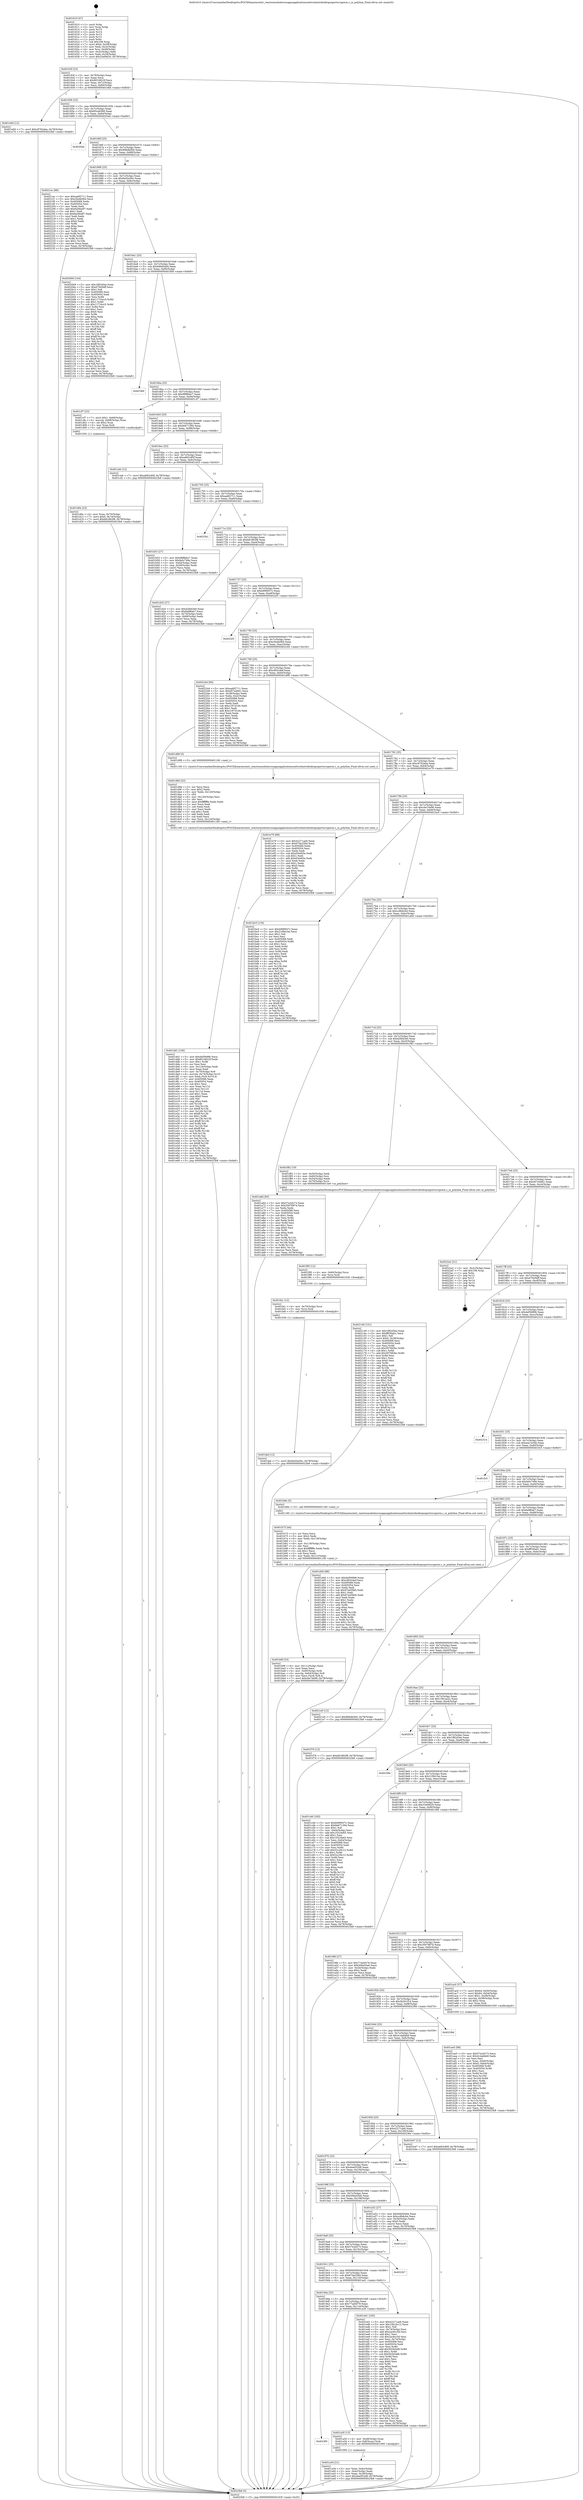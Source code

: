 digraph "0x401610" {
  label = "0x401610 (/mnt/c/Users/mathe/Desktop/tcc/POCII/binaries/extr_reactosmodulesrosappsapplicationsnettsclientrdesktopuiportssvgawin.c_ui_polyline_Final-ollvm.out::main(0))"
  labelloc = "t"
  node[shape=record]

  Entry [label="",width=0.3,height=0.3,shape=circle,fillcolor=black,style=filled]
  "0x40163f" [label="{
     0x40163f [23]\l
     | [instrs]\l
     &nbsp;&nbsp;0x40163f \<+3\>: mov -0x78(%rbp),%eax\l
     &nbsp;&nbsp;0x401642 \<+2\>: mov %eax,%ecx\l
     &nbsp;&nbsp;0x401644 \<+6\>: sub $0x8016622f,%ecx\l
     &nbsp;&nbsp;0x40164a \<+3\>: mov %eax,-0x7c(%rbp)\l
     &nbsp;&nbsp;0x40164d \<+3\>: mov %ecx,-0x80(%rbp)\l
     &nbsp;&nbsp;0x401650 \<+6\>: je 0000000000401e6d \<main+0x85d\>\l
  }"]
  "0x401e6d" [label="{
     0x401e6d [12]\l
     | [instrs]\l
     &nbsp;&nbsp;0x401e6d \<+7\>: movl $0xc8762aba,-0x78(%rbp)\l
     &nbsp;&nbsp;0x401e74 \<+5\>: jmp 00000000004023b8 \<main+0xda8\>\l
  }"]
  "0x401656" [label="{
     0x401656 [25]\l
     | [instrs]\l
     &nbsp;&nbsp;0x401656 \<+5\>: jmp 000000000040165b \<main+0x4b\>\l
     &nbsp;&nbsp;0x40165b \<+3\>: mov -0x7c(%rbp),%eax\l
     &nbsp;&nbsp;0x40165e \<+5\>: sub $0x85ceb568,%eax\l
     &nbsp;&nbsp;0x401663 \<+6\>: mov %eax,-0x84(%rbp)\l
     &nbsp;&nbsp;0x401669 \<+6\>: je 00000000004020ad \<main+0xa9d\>\l
  }"]
  Exit [label="",width=0.3,height=0.3,shape=circle,fillcolor=black,style=filled,peripheries=2]
  "0x4020ad" [label="{
     0x4020ad\l
  }", style=dashed]
  "0x40166f" [label="{
     0x40166f [25]\l
     | [instrs]\l
     &nbsp;&nbsp;0x40166f \<+5\>: jmp 0000000000401674 \<main+0x64\>\l
     &nbsp;&nbsp;0x401674 \<+3\>: mov -0x7c(%rbp),%eax\l
     &nbsp;&nbsp;0x401677 \<+5\>: sub $0x896db5b0,%eax\l
     &nbsp;&nbsp;0x40167c \<+6\>: mov %eax,-0x88(%rbp)\l
     &nbsp;&nbsp;0x401682 \<+6\>: je 00000000004021ec \<main+0xbdc\>\l
  }"]
  "0x401fad" [label="{
     0x401fad [12]\l
     | [instrs]\l
     &nbsp;&nbsp;0x401fad \<+7\>: movl $0x8a50a56c,-0x78(%rbp)\l
     &nbsp;&nbsp;0x401fb4 \<+5\>: jmp 00000000004023b8 \<main+0xda8\>\l
  }"]
  "0x4021ec" [label="{
     0x4021ec [88]\l
     | [instrs]\l
     &nbsp;&nbsp;0x4021ec \<+5\>: mov $0xaa6f2711,%eax\l
     &nbsp;&nbsp;0x4021f1 \<+5\>: mov $0xc0e4b064,%ecx\l
     &nbsp;&nbsp;0x4021f6 \<+7\>: mov 0x405068,%edx\l
     &nbsp;&nbsp;0x4021fd \<+7\>: mov 0x405054,%esi\l
     &nbsp;&nbsp;0x402204 \<+2\>: mov %edx,%edi\l
     &nbsp;&nbsp;0x402206 \<+6\>: add $0x6a58a4f7,%edi\l
     &nbsp;&nbsp;0x40220c \<+3\>: sub $0x1,%edi\l
     &nbsp;&nbsp;0x40220f \<+6\>: sub $0x6a58a4f7,%edi\l
     &nbsp;&nbsp;0x402215 \<+3\>: imul %edi,%edx\l
     &nbsp;&nbsp;0x402218 \<+3\>: and $0x1,%edx\l
     &nbsp;&nbsp;0x40221b \<+3\>: cmp $0x0,%edx\l
     &nbsp;&nbsp;0x40221e \<+4\>: sete %r8b\l
     &nbsp;&nbsp;0x402222 \<+3\>: cmp $0xa,%esi\l
     &nbsp;&nbsp;0x402225 \<+4\>: setl %r9b\l
     &nbsp;&nbsp;0x402229 \<+3\>: mov %r8b,%r10b\l
     &nbsp;&nbsp;0x40222c \<+3\>: and %r9b,%r10b\l
     &nbsp;&nbsp;0x40222f \<+3\>: xor %r9b,%r8b\l
     &nbsp;&nbsp;0x402232 \<+3\>: or %r8b,%r10b\l
     &nbsp;&nbsp;0x402235 \<+4\>: test $0x1,%r10b\l
     &nbsp;&nbsp;0x402239 \<+3\>: cmovne %ecx,%eax\l
     &nbsp;&nbsp;0x40223c \<+3\>: mov %eax,-0x78(%rbp)\l
     &nbsp;&nbsp;0x40223f \<+5\>: jmp 00000000004023b8 \<main+0xda8\>\l
  }"]
  "0x401688" [label="{
     0x401688 [25]\l
     | [instrs]\l
     &nbsp;&nbsp;0x401688 \<+5\>: jmp 000000000040168d \<main+0x7d\>\l
     &nbsp;&nbsp;0x40168d \<+3\>: mov -0x7c(%rbp),%eax\l
     &nbsp;&nbsp;0x401690 \<+5\>: sub $0x8a50a56c,%eax\l
     &nbsp;&nbsp;0x401695 \<+6\>: mov %eax,-0x8c(%rbp)\l
     &nbsp;&nbsp;0x40169b \<+6\>: je 00000000004020b9 \<main+0xaa9\>\l
  }"]
  "0x401fa1" [label="{
     0x401fa1 [12]\l
     | [instrs]\l
     &nbsp;&nbsp;0x401fa1 \<+4\>: mov -0x70(%rbp),%rcx\l
     &nbsp;&nbsp;0x401fa5 \<+3\>: mov %rcx,%rdi\l
     &nbsp;&nbsp;0x401fa8 \<+5\>: call 0000000000401030 \<free@plt\>\l
     | [calls]\l
     &nbsp;&nbsp;0x401030 \{1\} (unknown)\l
  }"]
  "0x4020b9" [label="{
     0x4020b9 [144]\l
     | [instrs]\l
     &nbsp;&nbsp;0x4020b9 \<+5\>: mov $0x1f82d3ee,%eax\l
     &nbsp;&nbsp;0x4020be \<+5\>: mov $0xd70e5bff,%ecx\l
     &nbsp;&nbsp;0x4020c3 \<+2\>: mov $0x1,%dl\l
     &nbsp;&nbsp;0x4020c5 \<+7\>: mov 0x405068,%esi\l
     &nbsp;&nbsp;0x4020cc \<+7\>: mov 0x405054,%edi\l
     &nbsp;&nbsp;0x4020d3 \<+3\>: mov %esi,%r8d\l
     &nbsp;&nbsp;0x4020d6 \<+7\>: add $0x11724cc5,%r8d\l
     &nbsp;&nbsp;0x4020dd \<+4\>: sub $0x1,%r8d\l
     &nbsp;&nbsp;0x4020e1 \<+7\>: sub $0x11724cc5,%r8d\l
     &nbsp;&nbsp;0x4020e8 \<+4\>: imul %r8d,%esi\l
     &nbsp;&nbsp;0x4020ec \<+3\>: and $0x1,%esi\l
     &nbsp;&nbsp;0x4020ef \<+3\>: cmp $0x0,%esi\l
     &nbsp;&nbsp;0x4020f2 \<+4\>: sete %r9b\l
     &nbsp;&nbsp;0x4020f6 \<+3\>: cmp $0xa,%edi\l
     &nbsp;&nbsp;0x4020f9 \<+4\>: setl %r10b\l
     &nbsp;&nbsp;0x4020fd \<+3\>: mov %r9b,%r11b\l
     &nbsp;&nbsp;0x402100 \<+4\>: xor $0xff,%r11b\l
     &nbsp;&nbsp;0x402104 \<+3\>: mov %r10b,%bl\l
     &nbsp;&nbsp;0x402107 \<+3\>: xor $0xff,%bl\l
     &nbsp;&nbsp;0x40210a \<+3\>: xor $0x1,%dl\l
     &nbsp;&nbsp;0x40210d \<+3\>: mov %r11b,%r14b\l
     &nbsp;&nbsp;0x402110 \<+4\>: and $0xff,%r14b\l
     &nbsp;&nbsp;0x402114 \<+3\>: and %dl,%r9b\l
     &nbsp;&nbsp;0x402117 \<+3\>: mov %bl,%r15b\l
     &nbsp;&nbsp;0x40211a \<+4\>: and $0xff,%r15b\l
     &nbsp;&nbsp;0x40211e \<+3\>: and %dl,%r10b\l
     &nbsp;&nbsp;0x402121 \<+3\>: or %r9b,%r14b\l
     &nbsp;&nbsp;0x402124 \<+3\>: or %r10b,%r15b\l
     &nbsp;&nbsp;0x402127 \<+3\>: xor %r15b,%r14b\l
     &nbsp;&nbsp;0x40212a \<+3\>: or %bl,%r11b\l
     &nbsp;&nbsp;0x40212d \<+4\>: xor $0xff,%r11b\l
     &nbsp;&nbsp;0x402131 \<+3\>: or $0x1,%dl\l
     &nbsp;&nbsp;0x402134 \<+3\>: and %dl,%r11b\l
     &nbsp;&nbsp;0x402137 \<+3\>: or %r11b,%r14b\l
     &nbsp;&nbsp;0x40213a \<+4\>: test $0x1,%r14b\l
     &nbsp;&nbsp;0x40213e \<+3\>: cmovne %ecx,%eax\l
     &nbsp;&nbsp;0x402141 \<+3\>: mov %eax,-0x78(%rbp)\l
     &nbsp;&nbsp;0x402144 \<+5\>: jmp 00000000004023b8 \<main+0xda8\>\l
  }"]
  "0x4016a1" [label="{
     0x4016a1 [25]\l
     | [instrs]\l
     &nbsp;&nbsp;0x4016a1 \<+5\>: jmp 00000000004016a6 \<main+0x96\>\l
     &nbsp;&nbsp;0x4016a6 \<+3\>: mov -0x7c(%rbp),%eax\l
     &nbsp;&nbsp;0x4016a9 \<+5\>: sub $0x946d5a94,%eax\l
     &nbsp;&nbsp;0x4016ae \<+6\>: mov %eax,-0x90(%rbp)\l
     &nbsp;&nbsp;0x4016b4 \<+6\>: je 0000000000401fb9 \<main+0x9a9\>\l
  }"]
  "0x401f95" [label="{
     0x401f95 [12]\l
     | [instrs]\l
     &nbsp;&nbsp;0x401f95 \<+4\>: mov -0x60(%rbp),%rcx\l
     &nbsp;&nbsp;0x401f99 \<+3\>: mov %rcx,%rdi\l
     &nbsp;&nbsp;0x401f9c \<+5\>: call 0000000000401030 \<free@plt\>\l
     | [calls]\l
     &nbsp;&nbsp;0x401030 \{1\} (unknown)\l
  }"]
  "0x401fb9" [label="{
     0x401fb9\l
  }", style=dashed]
  "0x4016ba" [label="{
     0x4016ba [25]\l
     | [instrs]\l
     &nbsp;&nbsp;0x4016ba \<+5\>: jmp 00000000004016bf \<main+0xaf\>\l
     &nbsp;&nbsp;0x4016bf \<+3\>: mov -0x7c(%rbp),%eax\l
     &nbsp;&nbsp;0x4016c2 \<+5\>: sub $0x98f8bbc7,%eax\l
     &nbsp;&nbsp;0x4016c7 \<+6\>: mov %eax,-0x94(%rbp)\l
     &nbsp;&nbsp;0x4016cd \<+6\>: je 0000000000401cf7 \<main+0x6e7\>\l
  }"]
  "0x401dd1" [label="{
     0x401dd1 [156]\l
     | [instrs]\l
     &nbsp;&nbsp;0x401dd1 \<+5\>: mov $0xdef56896,%ecx\l
     &nbsp;&nbsp;0x401dd6 \<+5\>: mov $0x8016622f,%edx\l
     &nbsp;&nbsp;0x401ddb \<+3\>: mov $0x1,%r8b\l
     &nbsp;&nbsp;0x401dde \<+2\>: xor %esi,%esi\l
     &nbsp;&nbsp;0x401de0 \<+6\>: mov -0x124(%rbp),%edi\l
     &nbsp;&nbsp;0x401de6 \<+3\>: imul %eax,%edi\l
     &nbsp;&nbsp;0x401de9 \<+4\>: mov -0x70(%rbp),%r9\l
     &nbsp;&nbsp;0x401ded \<+4\>: movslq -0x74(%rbp),%r10\l
     &nbsp;&nbsp;0x401df1 \<+4\>: mov %edi,(%r9,%r10,4)\l
     &nbsp;&nbsp;0x401df5 \<+7\>: mov 0x405068,%eax\l
     &nbsp;&nbsp;0x401dfc \<+7\>: mov 0x405054,%edi\l
     &nbsp;&nbsp;0x401e03 \<+3\>: sub $0x1,%esi\l
     &nbsp;&nbsp;0x401e06 \<+3\>: mov %eax,%r11d\l
     &nbsp;&nbsp;0x401e09 \<+3\>: add %esi,%r11d\l
     &nbsp;&nbsp;0x401e0c \<+4\>: imul %r11d,%eax\l
     &nbsp;&nbsp;0x401e10 \<+3\>: and $0x1,%eax\l
     &nbsp;&nbsp;0x401e13 \<+3\>: cmp $0x0,%eax\l
     &nbsp;&nbsp;0x401e16 \<+3\>: sete %bl\l
     &nbsp;&nbsp;0x401e19 \<+3\>: cmp $0xa,%edi\l
     &nbsp;&nbsp;0x401e1c \<+4\>: setl %r14b\l
     &nbsp;&nbsp;0x401e20 \<+3\>: mov %bl,%r15b\l
     &nbsp;&nbsp;0x401e23 \<+4\>: xor $0xff,%r15b\l
     &nbsp;&nbsp;0x401e27 \<+3\>: mov %r14b,%r12b\l
     &nbsp;&nbsp;0x401e2a \<+4\>: xor $0xff,%r12b\l
     &nbsp;&nbsp;0x401e2e \<+4\>: xor $0x1,%r8b\l
     &nbsp;&nbsp;0x401e32 \<+3\>: mov %r15b,%r13b\l
     &nbsp;&nbsp;0x401e35 \<+4\>: and $0xff,%r13b\l
     &nbsp;&nbsp;0x401e39 \<+3\>: and %r8b,%bl\l
     &nbsp;&nbsp;0x401e3c \<+3\>: mov %r12b,%al\l
     &nbsp;&nbsp;0x401e3f \<+2\>: and $0xff,%al\l
     &nbsp;&nbsp;0x401e41 \<+3\>: and %r8b,%r14b\l
     &nbsp;&nbsp;0x401e44 \<+3\>: or %bl,%r13b\l
     &nbsp;&nbsp;0x401e47 \<+3\>: or %r14b,%al\l
     &nbsp;&nbsp;0x401e4a \<+3\>: xor %al,%r13b\l
     &nbsp;&nbsp;0x401e4d \<+3\>: or %r12b,%r15b\l
     &nbsp;&nbsp;0x401e50 \<+4\>: xor $0xff,%r15b\l
     &nbsp;&nbsp;0x401e54 \<+4\>: or $0x1,%r8b\l
     &nbsp;&nbsp;0x401e58 \<+3\>: and %r8b,%r15b\l
     &nbsp;&nbsp;0x401e5b \<+3\>: or %r15b,%r13b\l
     &nbsp;&nbsp;0x401e5e \<+4\>: test $0x1,%r13b\l
     &nbsp;&nbsp;0x401e62 \<+3\>: cmovne %edx,%ecx\l
     &nbsp;&nbsp;0x401e65 \<+3\>: mov %ecx,-0x78(%rbp)\l
     &nbsp;&nbsp;0x401e68 \<+5\>: jmp 00000000004023b8 \<main+0xda8\>\l
  }"]
  "0x401cf7" [label="{
     0x401cf7 [23]\l
     | [instrs]\l
     &nbsp;&nbsp;0x401cf7 \<+7\>: movl $0x1,-0x68(%rbp)\l
     &nbsp;&nbsp;0x401cfe \<+4\>: movslq -0x68(%rbp),%rax\l
     &nbsp;&nbsp;0x401d02 \<+4\>: shl $0x2,%rax\l
     &nbsp;&nbsp;0x401d06 \<+3\>: mov %rax,%rdi\l
     &nbsp;&nbsp;0x401d09 \<+5\>: call 0000000000401050 \<malloc@plt\>\l
     | [calls]\l
     &nbsp;&nbsp;0x401050 \{1\} (unknown)\l
  }"]
  "0x4016d3" [label="{
     0x4016d3 [25]\l
     | [instrs]\l
     &nbsp;&nbsp;0x4016d3 \<+5\>: jmp 00000000004016d8 \<main+0xc8\>\l
     &nbsp;&nbsp;0x4016d8 \<+3\>: mov -0x7c(%rbp),%eax\l
     &nbsp;&nbsp;0x4016db \<+5\>: sub $0x9e671394,%eax\l
     &nbsp;&nbsp;0x4016e0 \<+6\>: mov %eax,-0x98(%rbp)\l
     &nbsp;&nbsp;0x4016e6 \<+6\>: je 0000000000401ceb \<main+0x6db\>\l
  }"]
  "0x401d9d" [label="{
     0x401d9d [52]\l
     | [instrs]\l
     &nbsp;&nbsp;0x401d9d \<+2\>: xor %ecx,%ecx\l
     &nbsp;&nbsp;0x401d9f \<+5\>: mov $0x2,%edx\l
     &nbsp;&nbsp;0x401da4 \<+6\>: mov %edx,-0x120(%rbp)\l
     &nbsp;&nbsp;0x401daa \<+1\>: cltd\l
     &nbsp;&nbsp;0x401dab \<+6\>: mov -0x120(%rbp),%esi\l
     &nbsp;&nbsp;0x401db1 \<+2\>: idiv %esi\l
     &nbsp;&nbsp;0x401db3 \<+6\>: imul $0xfffffffe,%edx,%edx\l
     &nbsp;&nbsp;0x401db9 \<+2\>: mov %ecx,%edi\l
     &nbsp;&nbsp;0x401dbb \<+2\>: sub %edx,%edi\l
     &nbsp;&nbsp;0x401dbd \<+2\>: mov %ecx,%edx\l
     &nbsp;&nbsp;0x401dbf \<+3\>: sub $0x1,%edx\l
     &nbsp;&nbsp;0x401dc2 \<+2\>: add %edx,%edi\l
     &nbsp;&nbsp;0x401dc4 \<+2\>: sub %edi,%ecx\l
     &nbsp;&nbsp;0x401dc6 \<+6\>: mov %ecx,-0x124(%rbp)\l
     &nbsp;&nbsp;0x401dcc \<+5\>: call 0000000000401160 \<next_i\>\l
     | [calls]\l
     &nbsp;&nbsp;0x401160 \{1\} (/mnt/c/Users/mathe/Desktop/tcc/POCII/binaries/extr_reactosmodulesrosappsapplicationsnettsclientrdesktopuiportssvgawin.c_ui_polyline_Final-ollvm.out::next_i)\l
  }"]
  "0x401ceb" [label="{
     0x401ceb [12]\l
     | [instrs]\l
     &nbsp;&nbsp;0x401ceb \<+7\>: movl $0xa683c80f,-0x78(%rbp)\l
     &nbsp;&nbsp;0x401cf2 \<+5\>: jmp 00000000004023b8 \<main+0xda8\>\l
  }"]
  "0x4016ec" [label="{
     0x4016ec [25]\l
     | [instrs]\l
     &nbsp;&nbsp;0x4016ec \<+5\>: jmp 00000000004016f1 \<main+0xe1\>\l
     &nbsp;&nbsp;0x4016f1 \<+3\>: mov -0x7c(%rbp),%eax\l
     &nbsp;&nbsp;0x4016f4 \<+5\>: sub $0xa683c80f,%eax\l
     &nbsp;&nbsp;0x4016f9 \<+6\>: mov %eax,-0x9c(%rbp)\l
     &nbsp;&nbsp;0x4016ff \<+6\>: je 0000000000401b53 \<main+0x543\>\l
  }"]
  "0x401d0e" [label="{
     0x401d0e [23]\l
     | [instrs]\l
     &nbsp;&nbsp;0x401d0e \<+4\>: mov %rax,-0x70(%rbp)\l
     &nbsp;&nbsp;0x401d12 \<+7\>: movl $0x0,-0x74(%rbp)\l
     &nbsp;&nbsp;0x401d19 \<+7\>: movl $0xb81862f8,-0x78(%rbp)\l
     &nbsp;&nbsp;0x401d20 \<+5\>: jmp 00000000004023b8 \<main+0xda8\>\l
  }"]
  "0x401b53" [label="{
     0x401b53 [27]\l
     | [instrs]\l
     &nbsp;&nbsp;0x401b53 \<+5\>: mov $0x98f8bbc7,%eax\l
     &nbsp;&nbsp;0x401b58 \<+5\>: mov $0xfa0c749e,%ecx\l
     &nbsp;&nbsp;0x401b5d \<+3\>: mov -0x64(%rbp),%edx\l
     &nbsp;&nbsp;0x401b60 \<+3\>: cmp -0x58(%rbp),%edx\l
     &nbsp;&nbsp;0x401b63 \<+3\>: cmovl %ecx,%eax\l
     &nbsp;&nbsp;0x401b66 \<+3\>: mov %eax,-0x78(%rbp)\l
     &nbsp;&nbsp;0x401b69 \<+5\>: jmp 00000000004023b8 \<main+0xda8\>\l
  }"]
  "0x401705" [label="{
     0x401705 [25]\l
     | [instrs]\l
     &nbsp;&nbsp;0x401705 \<+5\>: jmp 000000000040170a \<main+0xfa\>\l
     &nbsp;&nbsp;0x40170a \<+3\>: mov -0x7c(%rbp),%eax\l
     &nbsp;&nbsp;0x40170d \<+5\>: sub $0xaa6f2711,%eax\l
     &nbsp;&nbsp;0x401712 \<+6\>: mov %eax,-0xa0(%rbp)\l
     &nbsp;&nbsp;0x401718 \<+6\>: je 00000000004023b1 \<main+0xda1\>\l
  }"]
  "0x401b9f" [label="{
     0x401b9f [33]\l
     | [instrs]\l
     &nbsp;&nbsp;0x401b9f \<+6\>: mov -0x11c(%rbp),%ecx\l
     &nbsp;&nbsp;0x401ba5 \<+3\>: imul %eax,%ecx\l
     &nbsp;&nbsp;0x401ba8 \<+4\>: mov -0x60(%rbp),%rdi\l
     &nbsp;&nbsp;0x401bac \<+4\>: movslq -0x64(%rbp),%r8\l
     &nbsp;&nbsp;0x401bb0 \<+4\>: mov %ecx,(%rdi,%r8,4)\l
     &nbsp;&nbsp;0x401bb4 \<+7\>: movl $0xcbe7de96,-0x78(%rbp)\l
     &nbsp;&nbsp;0x401bbb \<+5\>: jmp 00000000004023b8 \<main+0xda8\>\l
  }"]
  "0x4023b1" [label="{
     0x4023b1\l
  }", style=dashed]
  "0x40171e" [label="{
     0x40171e [25]\l
     | [instrs]\l
     &nbsp;&nbsp;0x40171e \<+5\>: jmp 0000000000401723 \<main+0x113\>\l
     &nbsp;&nbsp;0x401723 \<+3\>: mov -0x7c(%rbp),%eax\l
     &nbsp;&nbsp;0x401726 \<+5\>: sub $0xb81862f8,%eax\l
     &nbsp;&nbsp;0x40172b \<+6\>: mov %eax,-0xa4(%rbp)\l
     &nbsp;&nbsp;0x401731 \<+6\>: je 0000000000401d25 \<main+0x715\>\l
  }"]
  "0x401b73" [label="{
     0x401b73 [44]\l
     | [instrs]\l
     &nbsp;&nbsp;0x401b73 \<+2\>: xor %ecx,%ecx\l
     &nbsp;&nbsp;0x401b75 \<+5\>: mov $0x2,%edx\l
     &nbsp;&nbsp;0x401b7a \<+6\>: mov %edx,-0x118(%rbp)\l
     &nbsp;&nbsp;0x401b80 \<+1\>: cltd\l
     &nbsp;&nbsp;0x401b81 \<+6\>: mov -0x118(%rbp),%esi\l
     &nbsp;&nbsp;0x401b87 \<+2\>: idiv %esi\l
     &nbsp;&nbsp;0x401b89 \<+6\>: imul $0xfffffffe,%edx,%edx\l
     &nbsp;&nbsp;0x401b8f \<+3\>: sub $0x1,%ecx\l
     &nbsp;&nbsp;0x401b92 \<+2\>: sub %ecx,%edx\l
     &nbsp;&nbsp;0x401b94 \<+6\>: mov %edx,-0x11c(%rbp)\l
     &nbsp;&nbsp;0x401b9a \<+5\>: call 0000000000401160 \<next_i\>\l
     | [calls]\l
     &nbsp;&nbsp;0x401160 \{1\} (/mnt/c/Users/mathe/Desktop/tcc/POCII/binaries/extr_reactosmodulesrosappsapplicationsnettsclientrdesktopuiportssvgawin.c_ui_polyline_Final-ollvm.out::next_i)\l
  }"]
  "0x401d25" [label="{
     0x401d25 [27]\l
     | [instrs]\l
     &nbsp;&nbsp;0x401d25 \<+5\>: mov $0xd2fd43e0,%eax\l
     &nbsp;&nbsp;0x401d2a \<+5\>: mov $0xfadf6ab7,%ecx\l
     &nbsp;&nbsp;0x401d2f \<+3\>: mov -0x74(%rbp),%edx\l
     &nbsp;&nbsp;0x401d32 \<+3\>: cmp -0x68(%rbp),%edx\l
     &nbsp;&nbsp;0x401d35 \<+3\>: cmovl %ecx,%eax\l
     &nbsp;&nbsp;0x401d38 \<+3\>: mov %eax,-0x78(%rbp)\l
     &nbsp;&nbsp;0x401d3b \<+5\>: jmp 00000000004023b8 \<main+0xda8\>\l
  }"]
  "0x401737" [label="{
     0x401737 [25]\l
     | [instrs]\l
     &nbsp;&nbsp;0x401737 \<+5\>: jmp 000000000040173c \<main+0x12c\>\l
     &nbsp;&nbsp;0x40173c \<+3\>: mov -0x7c(%rbp),%eax\l
     &nbsp;&nbsp;0x40173f \<+5\>: sub $0xb999937c,%eax\l
     &nbsp;&nbsp;0x401744 \<+6\>: mov %eax,-0xa8(%rbp)\l
     &nbsp;&nbsp;0x40174a \<+6\>: je 00000000004022f3 \<main+0xce3\>\l
  }"]
  "0x401ae5" [label="{
     0x401ae5 [98]\l
     | [instrs]\l
     &nbsp;&nbsp;0x401ae5 \<+5\>: mov $0x57e2d273,%ecx\l
     &nbsp;&nbsp;0x401aea \<+5\>: mov $0x41dabbb9,%edx\l
     &nbsp;&nbsp;0x401aef \<+2\>: xor %esi,%esi\l
     &nbsp;&nbsp;0x401af1 \<+4\>: mov %rax,-0x60(%rbp)\l
     &nbsp;&nbsp;0x401af5 \<+7\>: movl $0x0,-0x64(%rbp)\l
     &nbsp;&nbsp;0x401afc \<+8\>: mov 0x405068,%r8d\l
     &nbsp;&nbsp;0x401b04 \<+8\>: mov 0x405054,%r9d\l
     &nbsp;&nbsp;0x401b0c \<+3\>: sub $0x1,%esi\l
     &nbsp;&nbsp;0x401b0f \<+3\>: mov %r8d,%r10d\l
     &nbsp;&nbsp;0x401b12 \<+3\>: add %esi,%r10d\l
     &nbsp;&nbsp;0x401b15 \<+4\>: imul %r10d,%r8d\l
     &nbsp;&nbsp;0x401b19 \<+4\>: and $0x1,%r8d\l
     &nbsp;&nbsp;0x401b1d \<+4\>: cmp $0x0,%r8d\l
     &nbsp;&nbsp;0x401b21 \<+4\>: sete %r11b\l
     &nbsp;&nbsp;0x401b25 \<+4\>: cmp $0xa,%r9d\l
     &nbsp;&nbsp;0x401b29 \<+3\>: setl %bl\l
     &nbsp;&nbsp;0x401b2c \<+3\>: mov %r11b,%r14b\l
     &nbsp;&nbsp;0x401b2f \<+3\>: and %bl,%r14b\l
     &nbsp;&nbsp;0x401b32 \<+3\>: xor %bl,%r11b\l
     &nbsp;&nbsp;0x401b35 \<+3\>: or %r11b,%r14b\l
     &nbsp;&nbsp;0x401b38 \<+4\>: test $0x1,%r14b\l
     &nbsp;&nbsp;0x401b3c \<+3\>: cmovne %edx,%ecx\l
     &nbsp;&nbsp;0x401b3f \<+3\>: mov %ecx,-0x78(%rbp)\l
     &nbsp;&nbsp;0x401b42 \<+5\>: jmp 00000000004023b8 \<main+0xda8\>\l
  }"]
  "0x4022f3" [label="{
     0x4022f3\l
  }", style=dashed]
  "0x401750" [label="{
     0x401750 [25]\l
     | [instrs]\l
     &nbsp;&nbsp;0x401750 \<+5\>: jmp 0000000000401755 \<main+0x145\>\l
     &nbsp;&nbsp;0x401755 \<+3\>: mov -0x7c(%rbp),%eax\l
     &nbsp;&nbsp;0x401758 \<+5\>: sub $0xc0e4b064,%eax\l
     &nbsp;&nbsp;0x40175d \<+6\>: mov %eax,-0xac(%rbp)\l
     &nbsp;&nbsp;0x401763 \<+6\>: je 0000000000402244 \<main+0xc34\>\l
  }"]
  "0x401a3d" [label="{
     0x401a3d [21]\l
     | [instrs]\l
     &nbsp;&nbsp;0x401a3d \<+3\>: mov %eax,-0x4c(%rbp)\l
     &nbsp;&nbsp;0x401a40 \<+3\>: mov -0x4c(%rbp),%eax\l
     &nbsp;&nbsp;0x401a43 \<+3\>: mov %eax,-0x30(%rbp)\l
     &nbsp;&nbsp;0x401a46 \<+7\>: movl $0x4ee052d8,-0x78(%rbp)\l
     &nbsp;&nbsp;0x401a4d \<+5\>: jmp 00000000004023b8 \<main+0xda8\>\l
  }"]
  "0x402244" [label="{
     0x402244 [94]\l
     | [instrs]\l
     &nbsp;&nbsp;0x402244 \<+5\>: mov $0xaa6f2711,%eax\l
     &nbsp;&nbsp;0x402249 \<+5\>: mov $0xd57e4b61,%ecx\l
     &nbsp;&nbsp;0x40224e \<+3\>: mov -0x38(%rbp),%edx\l
     &nbsp;&nbsp;0x402251 \<+3\>: mov %edx,-0x2c(%rbp)\l
     &nbsp;&nbsp;0x402254 \<+7\>: mov 0x405068,%edx\l
     &nbsp;&nbsp;0x40225b \<+7\>: mov 0x405054,%esi\l
     &nbsp;&nbsp;0x402262 \<+2\>: mov %edx,%edi\l
     &nbsp;&nbsp;0x402264 \<+6\>: sub $0xc187d1d4,%edi\l
     &nbsp;&nbsp;0x40226a \<+3\>: sub $0x1,%edi\l
     &nbsp;&nbsp;0x40226d \<+6\>: add $0xc187d1d4,%edi\l
     &nbsp;&nbsp;0x402273 \<+3\>: imul %edi,%edx\l
     &nbsp;&nbsp;0x402276 \<+3\>: and $0x1,%edx\l
     &nbsp;&nbsp;0x402279 \<+3\>: cmp $0x0,%edx\l
     &nbsp;&nbsp;0x40227c \<+4\>: sete %r8b\l
     &nbsp;&nbsp;0x402280 \<+3\>: cmp $0xa,%esi\l
     &nbsp;&nbsp;0x402283 \<+4\>: setl %r9b\l
     &nbsp;&nbsp;0x402287 \<+3\>: mov %r8b,%r10b\l
     &nbsp;&nbsp;0x40228a \<+3\>: and %r9b,%r10b\l
     &nbsp;&nbsp;0x40228d \<+3\>: xor %r9b,%r8b\l
     &nbsp;&nbsp;0x402290 \<+3\>: or %r8b,%r10b\l
     &nbsp;&nbsp;0x402293 \<+4\>: test $0x1,%r10b\l
     &nbsp;&nbsp;0x402297 \<+3\>: cmovne %ecx,%eax\l
     &nbsp;&nbsp;0x40229a \<+3\>: mov %eax,-0x78(%rbp)\l
     &nbsp;&nbsp;0x40229d \<+5\>: jmp 00000000004023b8 \<main+0xda8\>\l
  }"]
  "0x401769" [label="{
     0x401769 [25]\l
     | [instrs]\l
     &nbsp;&nbsp;0x401769 \<+5\>: jmp 000000000040176e \<main+0x15e\>\l
     &nbsp;&nbsp;0x40176e \<+3\>: mov -0x7c(%rbp),%eax\l
     &nbsp;&nbsp;0x401771 \<+5\>: sub $0xc803cdef,%eax\l
     &nbsp;&nbsp;0x401776 \<+6\>: mov %eax,-0xb0(%rbp)\l
     &nbsp;&nbsp;0x40177c \<+6\>: je 0000000000401d98 \<main+0x788\>\l
  }"]
  "0x4019f3" [label="{
     0x4019f3\l
  }", style=dashed]
  "0x401d98" [label="{
     0x401d98 [5]\l
     | [instrs]\l
     &nbsp;&nbsp;0x401d98 \<+5\>: call 0000000000401160 \<next_i\>\l
     | [calls]\l
     &nbsp;&nbsp;0x401160 \{1\} (/mnt/c/Users/mathe/Desktop/tcc/POCII/binaries/extr_reactosmodulesrosappsapplicationsnettsclientrdesktopuiportssvgawin.c_ui_polyline_Final-ollvm.out::next_i)\l
  }"]
  "0x401782" [label="{
     0x401782 [25]\l
     | [instrs]\l
     &nbsp;&nbsp;0x401782 \<+5\>: jmp 0000000000401787 \<main+0x177\>\l
     &nbsp;&nbsp;0x401787 \<+3\>: mov -0x7c(%rbp),%eax\l
     &nbsp;&nbsp;0x40178a \<+5\>: sub $0xc8762aba,%eax\l
     &nbsp;&nbsp;0x40178f \<+6\>: mov %eax,-0xb4(%rbp)\l
     &nbsp;&nbsp;0x401795 \<+6\>: je 0000000000401e79 \<main+0x869\>\l
  }"]
  "0x401a30" [label="{
     0x401a30 [13]\l
     | [instrs]\l
     &nbsp;&nbsp;0x401a30 \<+4\>: mov -0x48(%rbp),%rax\l
     &nbsp;&nbsp;0x401a34 \<+4\>: mov 0x8(%rax),%rdi\l
     &nbsp;&nbsp;0x401a38 \<+5\>: call 0000000000401060 \<atoi@plt\>\l
     | [calls]\l
     &nbsp;&nbsp;0x401060 \{1\} (unknown)\l
  }"]
  "0x401e79" [label="{
     0x401e79 [88]\l
     | [instrs]\l
     &nbsp;&nbsp;0x401e79 \<+5\>: mov $0x42271ae6,%eax\l
     &nbsp;&nbsp;0x401e7e \<+5\>: mov $0x67da256d,%ecx\l
     &nbsp;&nbsp;0x401e83 \<+7\>: mov 0x405068,%edx\l
     &nbsp;&nbsp;0x401e8a \<+7\>: mov 0x405054,%esi\l
     &nbsp;&nbsp;0x401e91 \<+2\>: mov %edx,%edi\l
     &nbsp;&nbsp;0x401e93 \<+6\>: sub $0xd34483e,%edi\l
     &nbsp;&nbsp;0x401e99 \<+3\>: sub $0x1,%edi\l
     &nbsp;&nbsp;0x401e9c \<+6\>: add $0xd34483e,%edi\l
     &nbsp;&nbsp;0x401ea2 \<+3\>: imul %edi,%edx\l
     &nbsp;&nbsp;0x401ea5 \<+3\>: and $0x1,%edx\l
     &nbsp;&nbsp;0x401ea8 \<+3\>: cmp $0x0,%edx\l
     &nbsp;&nbsp;0x401eab \<+4\>: sete %r8b\l
     &nbsp;&nbsp;0x401eaf \<+3\>: cmp $0xa,%esi\l
     &nbsp;&nbsp;0x401eb2 \<+4\>: setl %r9b\l
     &nbsp;&nbsp;0x401eb6 \<+3\>: mov %r8b,%r10b\l
     &nbsp;&nbsp;0x401eb9 \<+3\>: and %r9b,%r10b\l
     &nbsp;&nbsp;0x401ebc \<+3\>: xor %r9b,%r8b\l
     &nbsp;&nbsp;0x401ebf \<+3\>: or %r8b,%r10b\l
     &nbsp;&nbsp;0x401ec2 \<+4\>: test $0x1,%r10b\l
     &nbsp;&nbsp;0x401ec6 \<+3\>: cmovne %ecx,%eax\l
     &nbsp;&nbsp;0x401ec9 \<+3\>: mov %eax,-0x78(%rbp)\l
     &nbsp;&nbsp;0x401ecc \<+5\>: jmp 00000000004023b8 \<main+0xda8\>\l
  }"]
  "0x40179b" [label="{
     0x40179b [25]\l
     | [instrs]\l
     &nbsp;&nbsp;0x40179b \<+5\>: jmp 00000000004017a0 \<main+0x190\>\l
     &nbsp;&nbsp;0x4017a0 \<+3\>: mov -0x7c(%rbp),%eax\l
     &nbsp;&nbsp;0x4017a3 \<+5\>: sub $0xcbe7de96,%eax\l
     &nbsp;&nbsp;0x4017a8 \<+6\>: mov %eax,-0xb8(%rbp)\l
     &nbsp;&nbsp;0x4017ae \<+6\>: je 0000000000401bc0 \<main+0x5b0\>\l
  }"]
  "0x4019da" [label="{
     0x4019da [25]\l
     | [instrs]\l
     &nbsp;&nbsp;0x4019da \<+5\>: jmp 00000000004019df \<main+0x3cf\>\l
     &nbsp;&nbsp;0x4019df \<+3\>: mov -0x7c(%rbp),%eax\l
     &nbsp;&nbsp;0x4019e2 \<+5\>: sub $0x77ad4579,%eax\l
     &nbsp;&nbsp;0x4019e7 \<+6\>: mov %eax,-0x114(%rbp)\l
     &nbsp;&nbsp;0x4019ed \<+6\>: je 0000000000401a30 \<main+0x420\>\l
  }"]
  "0x401bc0" [label="{
     0x401bc0 [134]\l
     | [instrs]\l
     &nbsp;&nbsp;0x401bc0 \<+5\>: mov $0xb999937c,%eax\l
     &nbsp;&nbsp;0x401bc5 \<+5\>: mov $0x21f841be,%ecx\l
     &nbsp;&nbsp;0x401bca \<+2\>: mov $0x1,%dl\l
     &nbsp;&nbsp;0x401bcc \<+2\>: xor %esi,%esi\l
     &nbsp;&nbsp;0x401bce \<+7\>: mov 0x405068,%edi\l
     &nbsp;&nbsp;0x401bd5 \<+8\>: mov 0x405054,%r8d\l
     &nbsp;&nbsp;0x401bdd \<+3\>: sub $0x1,%esi\l
     &nbsp;&nbsp;0x401be0 \<+3\>: mov %edi,%r9d\l
     &nbsp;&nbsp;0x401be3 \<+3\>: add %esi,%r9d\l
     &nbsp;&nbsp;0x401be6 \<+4\>: imul %r9d,%edi\l
     &nbsp;&nbsp;0x401bea \<+3\>: and $0x1,%edi\l
     &nbsp;&nbsp;0x401bed \<+3\>: cmp $0x0,%edi\l
     &nbsp;&nbsp;0x401bf0 \<+4\>: sete %r10b\l
     &nbsp;&nbsp;0x401bf4 \<+4\>: cmp $0xa,%r8d\l
     &nbsp;&nbsp;0x401bf8 \<+4\>: setl %r11b\l
     &nbsp;&nbsp;0x401bfc \<+3\>: mov %r10b,%bl\l
     &nbsp;&nbsp;0x401bff \<+3\>: xor $0xff,%bl\l
     &nbsp;&nbsp;0x401c02 \<+3\>: mov %r11b,%r14b\l
     &nbsp;&nbsp;0x401c05 \<+4\>: xor $0xff,%r14b\l
     &nbsp;&nbsp;0x401c09 \<+3\>: xor $0x1,%dl\l
     &nbsp;&nbsp;0x401c0c \<+3\>: mov %bl,%r15b\l
     &nbsp;&nbsp;0x401c0f \<+4\>: and $0xff,%r15b\l
     &nbsp;&nbsp;0x401c13 \<+3\>: and %dl,%r10b\l
     &nbsp;&nbsp;0x401c16 \<+3\>: mov %r14b,%r12b\l
     &nbsp;&nbsp;0x401c19 \<+4\>: and $0xff,%r12b\l
     &nbsp;&nbsp;0x401c1d \<+3\>: and %dl,%r11b\l
     &nbsp;&nbsp;0x401c20 \<+3\>: or %r10b,%r15b\l
     &nbsp;&nbsp;0x401c23 \<+3\>: or %r11b,%r12b\l
     &nbsp;&nbsp;0x401c26 \<+3\>: xor %r12b,%r15b\l
     &nbsp;&nbsp;0x401c29 \<+3\>: or %r14b,%bl\l
     &nbsp;&nbsp;0x401c2c \<+3\>: xor $0xff,%bl\l
     &nbsp;&nbsp;0x401c2f \<+3\>: or $0x1,%dl\l
     &nbsp;&nbsp;0x401c32 \<+2\>: and %dl,%bl\l
     &nbsp;&nbsp;0x401c34 \<+3\>: or %bl,%r15b\l
     &nbsp;&nbsp;0x401c37 \<+4\>: test $0x1,%r15b\l
     &nbsp;&nbsp;0x401c3b \<+3\>: cmovne %ecx,%eax\l
     &nbsp;&nbsp;0x401c3e \<+3\>: mov %eax,-0x78(%rbp)\l
     &nbsp;&nbsp;0x401c41 \<+5\>: jmp 00000000004023b8 \<main+0xda8\>\l
  }"]
  "0x4017b4" [label="{
     0x4017b4 [25]\l
     | [instrs]\l
     &nbsp;&nbsp;0x4017b4 \<+5\>: jmp 00000000004017b9 \<main+0x1a9\>\l
     &nbsp;&nbsp;0x4017b9 \<+3\>: mov -0x7c(%rbp),%eax\l
     &nbsp;&nbsp;0x4017bc \<+5\>: sub $0xcc8b6cb4,%eax\l
     &nbsp;&nbsp;0x4017c1 \<+6\>: mov %eax,-0xbc(%rbp)\l
     &nbsp;&nbsp;0x4017c7 \<+6\>: je 0000000000401a6d \<main+0x45d\>\l
  }"]
  "0x401ed1" [label="{
     0x401ed1 [165]\l
     | [instrs]\l
     &nbsp;&nbsp;0x401ed1 \<+5\>: mov $0x42271ae6,%eax\l
     &nbsp;&nbsp;0x401ed6 \<+5\>: mov $0x10b1bc12,%ecx\l
     &nbsp;&nbsp;0x401edb \<+2\>: mov $0x1,%dl\l
     &nbsp;&nbsp;0x401edd \<+3\>: mov -0x74(%rbp),%esi\l
     &nbsp;&nbsp;0x401ee0 \<+6\>: add $0x2ac8cc5d,%esi\l
     &nbsp;&nbsp;0x401ee6 \<+3\>: add $0x1,%esi\l
     &nbsp;&nbsp;0x401ee9 \<+6\>: sub $0x2ac8cc5d,%esi\l
     &nbsp;&nbsp;0x401eef \<+3\>: mov %esi,-0x74(%rbp)\l
     &nbsp;&nbsp;0x401ef2 \<+7\>: mov 0x405068,%esi\l
     &nbsp;&nbsp;0x401ef9 \<+7\>: mov 0x405054,%edi\l
     &nbsp;&nbsp;0x401f00 \<+3\>: mov %esi,%r8d\l
     &nbsp;&nbsp;0x401f03 \<+7\>: add $0x502b5af6,%r8d\l
     &nbsp;&nbsp;0x401f0a \<+4\>: sub $0x1,%r8d\l
     &nbsp;&nbsp;0x401f0e \<+7\>: sub $0x502b5af6,%r8d\l
     &nbsp;&nbsp;0x401f15 \<+4\>: imul %r8d,%esi\l
     &nbsp;&nbsp;0x401f19 \<+3\>: and $0x1,%esi\l
     &nbsp;&nbsp;0x401f1c \<+3\>: cmp $0x0,%esi\l
     &nbsp;&nbsp;0x401f1f \<+4\>: sete %r9b\l
     &nbsp;&nbsp;0x401f23 \<+3\>: cmp $0xa,%edi\l
     &nbsp;&nbsp;0x401f26 \<+4\>: setl %r10b\l
     &nbsp;&nbsp;0x401f2a \<+3\>: mov %r9b,%r11b\l
     &nbsp;&nbsp;0x401f2d \<+4\>: xor $0xff,%r11b\l
     &nbsp;&nbsp;0x401f31 \<+3\>: mov %r10b,%bl\l
     &nbsp;&nbsp;0x401f34 \<+3\>: xor $0xff,%bl\l
     &nbsp;&nbsp;0x401f37 \<+3\>: xor $0x0,%dl\l
     &nbsp;&nbsp;0x401f3a \<+3\>: mov %r11b,%r14b\l
     &nbsp;&nbsp;0x401f3d \<+4\>: and $0x0,%r14b\l
     &nbsp;&nbsp;0x401f41 \<+3\>: and %dl,%r9b\l
     &nbsp;&nbsp;0x401f44 \<+3\>: mov %bl,%r15b\l
     &nbsp;&nbsp;0x401f47 \<+4\>: and $0x0,%r15b\l
     &nbsp;&nbsp;0x401f4b \<+3\>: and %dl,%r10b\l
     &nbsp;&nbsp;0x401f4e \<+3\>: or %r9b,%r14b\l
     &nbsp;&nbsp;0x401f51 \<+3\>: or %r10b,%r15b\l
     &nbsp;&nbsp;0x401f54 \<+3\>: xor %r15b,%r14b\l
     &nbsp;&nbsp;0x401f57 \<+3\>: or %bl,%r11b\l
     &nbsp;&nbsp;0x401f5a \<+4\>: xor $0xff,%r11b\l
     &nbsp;&nbsp;0x401f5e \<+3\>: or $0x0,%dl\l
     &nbsp;&nbsp;0x401f61 \<+3\>: and %dl,%r11b\l
     &nbsp;&nbsp;0x401f64 \<+3\>: or %r11b,%r14b\l
     &nbsp;&nbsp;0x401f67 \<+4\>: test $0x1,%r14b\l
     &nbsp;&nbsp;0x401f6b \<+3\>: cmovne %ecx,%eax\l
     &nbsp;&nbsp;0x401f6e \<+3\>: mov %eax,-0x78(%rbp)\l
     &nbsp;&nbsp;0x401f71 \<+5\>: jmp 00000000004023b8 \<main+0xda8\>\l
  }"]
  "0x401a6d" [label="{
     0x401a6d [83]\l
     | [instrs]\l
     &nbsp;&nbsp;0x401a6d \<+5\>: mov $0x57e2d273,%eax\l
     &nbsp;&nbsp;0x401a72 \<+5\>: mov $0x3597997d,%ecx\l
     &nbsp;&nbsp;0x401a77 \<+2\>: xor %edx,%edx\l
     &nbsp;&nbsp;0x401a79 \<+7\>: mov 0x405068,%esi\l
     &nbsp;&nbsp;0x401a80 \<+7\>: mov 0x405054,%edi\l
     &nbsp;&nbsp;0x401a87 \<+3\>: sub $0x1,%edx\l
     &nbsp;&nbsp;0x401a8a \<+3\>: mov %esi,%r8d\l
     &nbsp;&nbsp;0x401a8d \<+3\>: add %edx,%r8d\l
     &nbsp;&nbsp;0x401a90 \<+4\>: imul %r8d,%esi\l
     &nbsp;&nbsp;0x401a94 \<+3\>: and $0x1,%esi\l
     &nbsp;&nbsp;0x401a97 \<+3\>: cmp $0x0,%esi\l
     &nbsp;&nbsp;0x401a9a \<+4\>: sete %r9b\l
     &nbsp;&nbsp;0x401a9e \<+3\>: cmp $0xa,%edi\l
     &nbsp;&nbsp;0x401aa1 \<+4\>: setl %r10b\l
     &nbsp;&nbsp;0x401aa5 \<+3\>: mov %r9b,%r11b\l
     &nbsp;&nbsp;0x401aa8 \<+3\>: and %r10b,%r11b\l
     &nbsp;&nbsp;0x401aab \<+3\>: xor %r10b,%r9b\l
     &nbsp;&nbsp;0x401aae \<+3\>: or %r9b,%r11b\l
     &nbsp;&nbsp;0x401ab1 \<+4\>: test $0x1,%r11b\l
     &nbsp;&nbsp;0x401ab5 \<+3\>: cmovne %ecx,%eax\l
     &nbsp;&nbsp;0x401ab8 \<+3\>: mov %eax,-0x78(%rbp)\l
     &nbsp;&nbsp;0x401abb \<+5\>: jmp 00000000004023b8 \<main+0xda8\>\l
  }"]
  "0x4017cd" [label="{
     0x4017cd [25]\l
     | [instrs]\l
     &nbsp;&nbsp;0x4017cd \<+5\>: jmp 00000000004017d2 \<main+0x1c2\>\l
     &nbsp;&nbsp;0x4017d2 \<+3\>: mov -0x7c(%rbp),%eax\l
     &nbsp;&nbsp;0x4017d5 \<+5\>: sub $0xd2fd43e0,%eax\l
     &nbsp;&nbsp;0x4017da \<+6\>: mov %eax,-0xc0(%rbp)\l
     &nbsp;&nbsp;0x4017e0 \<+6\>: je 0000000000401f82 \<main+0x972\>\l
  }"]
  "0x4019c1" [label="{
     0x4019c1 [25]\l
     | [instrs]\l
     &nbsp;&nbsp;0x4019c1 \<+5\>: jmp 00000000004019c6 \<main+0x3b6\>\l
     &nbsp;&nbsp;0x4019c6 \<+3\>: mov -0x7c(%rbp),%eax\l
     &nbsp;&nbsp;0x4019c9 \<+5\>: sub $0x67da256d,%eax\l
     &nbsp;&nbsp;0x4019ce \<+6\>: mov %eax,-0x110(%rbp)\l
     &nbsp;&nbsp;0x4019d4 \<+6\>: je 0000000000401ed1 \<main+0x8c1\>\l
  }"]
  "0x401f82" [label="{
     0x401f82 [19]\l
     | [instrs]\l
     &nbsp;&nbsp;0x401f82 \<+3\>: mov -0x50(%rbp),%edi\l
     &nbsp;&nbsp;0x401f85 \<+4\>: mov -0x60(%rbp),%rsi\l
     &nbsp;&nbsp;0x401f89 \<+3\>: mov -0x54(%rbp),%edx\l
     &nbsp;&nbsp;0x401f8c \<+4\>: mov -0x70(%rbp),%rcx\l
     &nbsp;&nbsp;0x401f90 \<+5\>: call 00000000004013e0 \<ui_polyline\>\l
     | [calls]\l
     &nbsp;&nbsp;0x4013e0 \{1\} (/mnt/c/Users/mathe/Desktop/tcc/POCII/binaries/extr_reactosmodulesrosappsapplicationsnettsclientrdesktopuiportssvgawin.c_ui_polyline_Final-ollvm.out::ui_polyline)\l
  }"]
  "0x4017e6" [label="{
     0x4017e6 [25]\l
     | [instrs]\l
     &nbsp;&nbsp;0x4017e6 \<+5\>: jmp 00000000004017eb \<main+0x1db\>\l
     &nbsp;&nbsp;0x4017eb \<+3\>: mov -0x7c(%rbp),%eax\l
     &nbsp;&nbsp;0x4017ee \<+5\>: sub $0xd57e4b61,%eax\l
     &nbsp;&nbsp;0x4017f3 \<+6\>: mov %eax,-0xc4(%rbp)\l
     &nbsp;&nbsp;0x4017f9 \<+6\>: je 00000000004022a2 \<main+0xc92\>\l
  }"]
  "0x4022b7" [label="{
     0x4022b7\l
  }", style=dashed]
  "0x4022a2" [label="{
     0x4022a2 [21]\l
     | [instrs]\l
     &nbsp;&nbsp;0x4022a2 \<+3\>: mov -0x2c(%rbp),%eax\l
     &nbsp;&nbsp;0x4022a5 \<+7\>: add $0x108,%rsp\l
     &nbsp;&nbsp;0x4022ac \<+1\>: pop %rbx\l
     &nbsp;&nbsp;0x4022ad \<+2\>: pop %r12\l
     &nbsp;&nbsp;0x4022af \<+2\>: pop %r13\l
     &nbsp;&nbsp;0x4022b1 \<+2\>: pop %r14\l
     &nbsp;&nbsp;0x4022b3 \<+2\>: pop %r15\l
     &nbsp;&nbsp;0x4022b5 \<+1\>: pop %rbp\l
     &nbsp;&nbsp;0x4022b6 \<+1\>: ret\l
  }"]
  "0x4017ff" [label="{
     0x4017ff [25]\l
     | [instrs]\l
     &nbsp;&nbsp;0x4017ff \<+5\>: jmp 0000000000401804 \<main+0x1f4\>\l
     &nbsp;&nbsp;0x401804 \<+3\>: mov -0x7c(%rbp),%eax\l
     &nbsp;&nbsp;0x401807 \<+5\>: sub $0xd70e5bff,%eax\l
     &nbsp;&nbsp;0x40180c \<+6\>: mov %eax,-0xc8(%rbp)\l
     &nbsp;&nbsp;0x401812 \<+6\>: je 0000000000402149 \<main+0xb39\>\l
  }"]
  "0x4019a8" [label="{
     0x4019a8 [25]\l
     | [instrs]\l
     &nbsp;&nbsp;0x4019a8 \<+5\>: jmp 00000000004019ad \<main+0x39d\>\l
     &nbsp;&nbsp;0x4019ad \<+3\>: mov -0x7c(%rbp),%eax\l
     &nbsp;&nbsp;0x4019b0 \<+5\>: sub $0x57e2d273,%eax\l
     &nbsp;&nbsp;0x4019b5 \<+6\>: mov %eax,-0x10c(%rbp)\l
     &nbsp;&nbsp;0x4019bb \<+6\>: je 00000000004022b7 \<main+0xca7\>\l
  }"]
  "0x402149" [label="{
     0x402149 [151]\l
     | [instrs]\l
     &nbsp;&nbsp;0x402149 \<+5\>: mov $0x1f82d3ee,%eax\l
     &nbsp;&nbsp;0x40214e \<+5\>: mov $0xff030ab1,%ecx\l
     &nbsp;&nbsp;0x402153 \<+2\>: mov $0x1,%dl\l
     &nbsp;&nbsp;0x402155 \<+7\>: movl $0x0,-0x38(%rbp)\l
     &nbsp;&nbsp;0x40215c \<+7\>: mov 0x405068,%esi\l
     &nbsp;&nbsp;0x402163 \<+7\>: mov 0x405054,%edi\l
     &nbsp;&nbsp;0x40216a \<+3\>: mov %esi,%r8d\l
     &nbsp;&nbsp;0x40216d \<+7\>: sub $0x597083bc,%r8d\l
     &nbsp;&nbsp;0x402174 \<+4\>: sub $0x1,%r8d\l
     &nbsp;&nbsp;0x402178 \<+7\>: add $0x597083bc,%r8d\l
     &nbsp;&nbsp;0x40217f \<+4\>: imul %r8d,%esi\l
     &nbsp;&nbsp;0x402183 \<+3\>: and $0x1,%esi\l
     &nbsp;&nbsp;0x402186 \<+3\>: cmp $0x0,%esi\l
     &nbsp;&nbsp;0x402189 \<+4\>: sete %r9b\l
     &nbsp;&nbsp;0x40218d \<+3\>: cmp $0xa,%edi\l
     &nbsp;&nbsp;0x402190 \<+4\>: setl %r10b\l
     &nbsp;&nbsp;0x402194 \<+3\>: mov %r9b,%r11b\l
     &nbsp;&nbsp;0x402197 \<+4\>: xor $0xff,%r11b\l
     &nbsp;&nbsp;0x40219b \<+3\>: mov %r10b,%bl\l
     &nbsp;&nbsp;0x40219e \<+3\>: xor $0xff,%bl\l
     &nbsp;&nbsp;0x4021a1 \<+3\>: xor $0x1,%dl\l
     &nbsp;&nbsp;0x4021a4 \<+3\>: mov %r11b,%r14b\l
     &nbsp;&nbsp;0x4021a7 \<+4\>: and $0xff,%r14b\l
     &nbsp;&nbsp;0x4021ab \<+3\>: and %dl,%r9b\l
     &nbsp;&nbsp;0x4021ae \<+3\>: mov %bl,%r15b\l
     &nbsp;&nbsp;0x4021b1 \<+4\>: and $0xff,%r15b\l
     &nbsp;&nbsp;0x4021b5 \<+3\>: and %dl,%r10b\l
     &nbsp;&nbsp;0x4021b8 \<+3\>: or %r9b,%r14b\l
     &nbsp;&nbsp;0x4021bb \<+3\>: or %r10b,%r15b\l
     &nbsp;&nbsp;0x4021be \<+3\>: xor %r15b,%r14b\l
     &nbsp;&nbsp;0x4021c1 \<+3\>: or %bl,%r11b\l
     &nbsp;&nbsp;0x4021c4 \<+4\>: xor $0xff,%r11b\l
     &nbsp;&nbsp;0x4021c8 \<+3\>: or $0x1,%dl\l
     &nbsp;&nbsp;0x4021cb \<+3\>: and %dl,%r11b\l
     &nbsp;&nbsp;0x4021ce \<+3\>: or %r11b,%r14b\l
     &nbsp;&nbsp;0x4021d1 \<+4\>: test $0x1,%r14b\l
     &nbsp;&nbsp;0x4021d5 \<+3\>: cmovne %ecx,%eax\l
     &nbsp;&nbsp;0x4021d8 \<+3\>: mov %eax,-0x78(%rbp)\l
     &nbsp;&nbsp;0x4021db \<+5\>: jmp 00000000004023b8 \<main+0xda8\>\l
  }"]
  "0x401818" [label="{
     0x401818 [25]\l
     | [instrs]\l
     &nbsp;&nbsp;0x401818 \<+5\>: jmp 000000000040181d \<main+0x20d\>\l
     &nbsp;&nbsp;0x40181d \<+3\>: mov -0x7c(%rbp),%eax\l
     &nbsp;&nbsp;0x401820 \<+5\>: sub $0xdef56896,%eax\l
     &nbsp;&nbsp;0x401825 \<+6\>: mov %eax,-0xcc(%rbp)\l
     &nbsp;&nbsp;0x40182b \<+6\>: je 0000000000402314 \<main+0xd04\>\l
  }"]
  "0x401a18" [label="{
     0x401a18\l
  }", style=dashed]
  "0x402314" [label="{
     0x402314\l
  }", style=dashed]
  "0x401831" [label="{
     0x401831 [25]\l
     | [instrs]\l
     &nbsp;&nbsp;0x401831 \<+5\>: jmp 0000000000401836 \<main+0x226\>\l
     &nbsp;&nbsp;0x401836 \<+3\>: mov -0x7c(%rbp),%eax\l
     &nbsp;&nbsp;0x401839 \<+5\>: sub $0xeea7a54b,%eax\l
     &nbsp;&nbsp;0x40183e \<+6\>: mov %eax,-0xd0(%rbp)\l
     &nbsp;&nbsp;0x401844 \<+6\>: je 0000000000401fc5 \<main+0x9b5\>\l
  }"]
  "0x40198f" [label="{
     0x40198f [25]\l
     | [instrs]\l
     &nbsp;&nbsp;0x40198f \<+5\>: jmp 0000000000401994 \<main+0x384\>\l
     &nbsp;&nbsp;0x401994 \<+3\>: mov -0x7c(%rbp),%eax\l
     &nbsp;&nbsp;0x401997 \<+5\>: sub $0x506a55a0,%eax\l
     &nbsp;&nbsp;0x40199c \<+6\>: mov %eax,-0x108(%rbp)\l
     &nbsp;&nbsp;0x4019a2 \<+6\>: je 0000000000401a18 \<main+0x408\>\l
  }"]
  "0x401fc5" [label="{
     0x401fc5\l
  }", style=dashed]
  "0x40184a" [label="{
     0x40184a [25]\l
     | [instrs]\l
     &nbsp;&nbsp;0x40184a \<+5\>: jmp 000000000040184f \<main+0x23f\>\l
     &nbsp;&nbsp;0x40184f \<+3\>: mov -0x7c(%rbp),%eax\l
     &nbsp;&nbsp;0x401852 \<+5\>: sub $0xfa0c749e,%eax\l
     &nbsp;&nbsp;0x401857 \<+6\>: mov %eax,-0xd4(%rbp)\l
     &nbsp;&nbsp;0x40185d \<+6\>: je 0000000000401b6e \<main+0x55e\>\l
  }"]
  "0x401a52" [label="{
     0x401a52 [27]\l
     | [instrs]\l
     &nbsp;&nbsp;0x401a52 \<+5\>: mov $0x946d5a94,%eax\l
     &nbsp;&nbsp;0x401a57 \<+5\>: mov $0xcc8b6cb4,%ecx\l
     &nbsp;&nbsp;0x401a5c \<+3\>: mov -0x30(%rbp),%edx\l
     &nbsp;&nbsp;0x401a5f \<+3\>: cmp $0x0,%edx\l
     &nbsp;&nbsp;0x401a62 \<+3\>: cmove %ecx,%eax\l
     &nbsp;&nbsp;0x401a65 \<+3\>: mov %eax,-0x78(%rbp)\l
     &nbsp;&nbsp;0x401a68 \<+5\>: jmp 00000000004023b8 \<main+0xda8\>\l
  }"]
  "0x401b6e" [label="{
     0x401b6e [5]\l
     | [instrs]\l
     &nbsp;&nbsp;0x401b6e \<+5\>: call 0000000000401160 \<next_i\>\l
     | [calls]\l
     &nbsp;&nbsp;0x401160 \{1\} (/mnt/c/Users/mathe/Desktop/tcc/POCII/binaries/extr_reactosmodulesrosappsapplicationsnettsclientrdesktopuiportssvgawin.c_ui_polyline_Final-ollvm.out::next_i)\l
  }"]
  "0x401863" [label="{
     0x401863 [25]\l
     | [instrs]\l
     &nbsp;&nbsp;0x401863 \<+5\>: jmp 0000000000401868 \<main+0x258\>\l
     &nbsp;&nbsp;0x401868 \<+3\>: mov -0x7c(%rbp),%eax\l
     &nbsp;&nbsp;0x40186b \<+5\>: sub $0xfadf6ab7,%eax\l
     &nbsp;&nbsp;0x401870 \<+6\>: mov %eax,-0xd8(%rbp)\l
     &nbsp;&nbsp;0x401876 \<+6\>: je 0000000000401d40 \<main+0x730\>\l
  }"]
  "0x401976" [label="{
     0x401976 [25]\l
     | [instrs]\l
     &nbsp;&nbsp;0x401976 \<+5\>: jmp 000000000040197b \<main+0x36b\>\l
     &nbsp;&nbsp;0x40197b \<+3\>: mov -0x7c(%rbp),%eax\l
     &nbsp;&nbsp;0x40197e \<+5\>: sub $0x4ee052d8,%eax\l
     &nbsp;&nbsp;0x401983 \<+6\>: mov %eax,-0x104(%rbp)\l
     &nbsp;&nbsp;0x401989 \<+6\>: je 0000000000401a52 \<main+0x442\>\l
  }"]
  "0x401d40" [label="{
     0x401d40 [88]\l
     | [instrs]\l
     &nbsp;&nbsp;0x401d40 \<+5\>: mov $0xdef56896,%eax\l
     &nbsp;&nbsp;0x401d45 \<+5\>: mov $0xc803cdef,%ecx\l
     &nbsp;&nbsp;0x401d4a \<+7\>: mov 0x405068,%edx\l
     &nbsp;&nbsp;0x401d51 \<+7\>: mov 0x405054,%esi\l
     &nbsp;&nbsp;0x401d58 \<+2\>: mov %edx,%edi\l
     &nbsp;&nbsp;0x401d5a \<+6\>: sub $0x97a459d5,%edi\l
     &nbsp;&nbsp;0x401d60 \<+3\>: sub $0x1,%edi\l
     &nbsp;&nbsp;0x401d63 \<+6\>: add $0x97a459d5,%edi\l
     &nbsp;&nbsp;0x401d69 \<+3\>: imul %edi,%edx\l
     &nbsp;&nbsp;0x401d6c \<+3\>: and $0x1,%edx\l
     &nbsp;&nbsp;0x401d6f \<+3\>: cmp $0x0,%edx\l
     &nbsp;&nbsp;0x401d72 \<+4\>: sete %r8b\l
     &nbsp;&nbsp;0x401d76 \<+3\>: cmp $0xa,%esi\l
     &nbsp;&nbsp;0x401d79 \<+4\>: setl %r9b\l
     &nbsp;&nbsp;0x401d7d \<+3\>: mov %r8b,%r10b\l
     &nbsp;&nbsp;0x401d80 \<+3\>: and %r9b,%r10b\l
     &nbsp;&nbsp;0x401d83 \<+3\>: xor %r9b,%r8b\l
     &nbsp;&nbsp;0x401d86 \<+3\>: or %r8b,%r10b\l
     &nbsp;&nbsp;0x401d89 \<+4\>: test $0x1,%r10b\l
     &nbsp;&nbsp;0x401d8d \<+3\>: cmovne %ecx,%eax\l
     &nbsp;&nbsp;0x401d90 \<+3\>: mov %eax,-0x78(%rbp)\l
     &nbsp;&nbsp;0x401d93 \<+5\>: jmp 00000000004023b8 \<main+0xda8\>\l
  }"]
  "0x40187c" [label="{
     0x40187c [25]\l
     | [instrs]\l
     &nbsp;&nbsp;0x40187c \<+5\>: jmp 0000000000401881 \<main+0x271\>\l
     &nbsp;&nbsp;0x401881 \<+3\>: mov -0x7c(%rbp),%eax\l
     &nbsp;&nbsp;0x401884 \<+5\>: sub $0xff030ab1,%eax\l
     &nbsp;&nbsp;0x401889 \<+6\>: mov %eax,-0xdc(%rbp)\l
     &nbsp;&nbsp;0x40188f \<+6\>: je 00000000004021e0 \<main+0xbd0\>\l
  }"]
  "0x40236e" [label="{
     0x40236e\l
  }", style=dashed]
  "0x4021e0" [label="{
     0x4021e0 [12]\l
     | [instrs]\l
     &nbsp;&nbsp;0x4021e0 \<+7\>: movl $0x896db5b0,-0x78(%rbp)\l
     &nbsp;&nbsp;0x4021e7 \<+5\>: jmp 00000000004023b8 \<main+0xda8\>\l
  }"]
  "0x401895" [label="{
     0x401895 [25]\l
     | [instrs]\l
     &nbsp;&nbsp;0x401895 \<+5\>: jmp 000000000040189a \<main+0x28a\>\l
     &nbsp;&nbsp;0x40189a \<+3\>: mov -0x7c(%rbp),%eax\l
     &nbsp;&nbsp;0x40189d \<+5\>: sub $0x10b1bc12,%eax\l
     &nbsp;&nbsp;0x4018a2 \<+6\>: mov %eax,-0xe0(%rbp)\l
     &nbsp;&nbsp;0x4018a8 \<+6\>: je 0000000000401f76 \<main+0x966\>\l
  }"]
  "0x40195d" [label="{
     0x40195d [25]\l
     | [instrs]\l
     &nbsp;&nbsp;0x40195d \<+5\>: jmp 0000000000401962 \<main+0x352\>\l
     &nbsp;&nbsp;0x401962 \<+3\>: mov -0x7c(%rbp),%eax\l
     &nbsp;&nbsp;0x401965 \<+5\>: sub $0x42271ae6,%eax\l
     &nbsp;&nbsp;0x40196a \<+6\>: mov %eax,-0x100(%rbp)\l
     &nbsp;&nbsp;0x401970 \<+6\>: je 000000000040236e \<main+0xd5e\>\l
  }"]
  "0x401f76" [label="{
     0x401f76 [12]\l
     | [instrs]\l
     &nbsp;&nbsp;0x401f76 \<+7\>: movl $0xb81862f8,-0x78(%rbp)\l
     &nbsp;&nbsp;0x401f7d \<+5\>: jmp 00000000004023b8 \<main+0xda8\>\l
  }"]
  "0x4018ae" [label="{
     0x4018ae [25]\l
     | [instrs]\l
     &nbsp;&nbsp;0x4018ae \<+5\>: jmp 00000000004018b3 \<main+0x2a3\>\l
     &nbsp;&nbsp;0x4018b3 \<+3\>: mov -0x7c(%rbp),%eax\l
     &nbsp;&nbsp;0x4018b6 \<+5\>: sub $0x1581ae2c,%eax\l
     &nbsp;&nbsp;0x4018bb \<+6\>: mov %eax,-0xe4(%rbp)\l
     &nbsp;&nbsp;0x4018c1 \<+6\>: je 0000000000402018 \<main+0xa08\>\l
  }"]
  "0x401b47" [label="{
     0x401b47 [12]\l
     | [instrs]\l
     &nbsp;&nbsp;0x401b47 \<+7\>: movl $0xa683c80f,-0x78(%rbp)\l
     &nbsp;&nbsp;0x401b4e \<+5\>: jmp 00000000004023b8 \<main+0xda8\>\l
  }"]
  "0x402018" [label="{
     0x402018\l
  }", style=dashed]
  "0x4018c7" [label="{
     0x4018c7 [25]\l
     | [instrs]\l
     &nbsp;&nbsp;0x4018c7 \<+5\>: jmp 00000000004018cc \<main+0x2bc\>\l
     &nbsp;&nbsp;0x4018cc \<+3\>: mov -0x7c(%rbp),%eax\l
     &nbsp;&nbsp;0x4018cf \<+5\>: sub $0x1f82d3ee,%eax\l
     &nbsp;&nbsp;0x4018d4 \<+6\>: mov %eax,-0xe8(%rbp)\l
     &nbsp;&nbsp;0x4018da \<+6\>: je 000000000040239e \<main+0xd8e\>\l
  }"]
  "0x401944" [label="{
     0x401944 [25]\l
     | [instrs]\l
     &nbsp;&nbsp;0x401944 \<+5\>: jmp 0000000000401949 \<main+0x339\>\l
     &nbsp;&nbsp;0x401949 \<+3\>: mov -0x7c(%rbp),%eax\l
     &nbsp;&nbsp;0x40194c \<+5\>: sub $0x41dabbb9,%eax\l
     &nbsp;&nbsp;0x401951 \<+6\>: mov %eax,-0xfc(%rbp)\l
     &nbsp;&nbsp;0x401957 \<+6\>: je 0000000000401b47 \<main+0x537\>\l
  }"]
  "0x40239e" [label="{
     0x40239e\l
  }", style=dashed]
  "0x4018e0" [label="{
     0x4018e0 [25]\l
     | [instrs]\l
     &nbsp;&nbsp;0x4018e0 \<+5\>: jmp 00000000004018e5 \<main+0x2d5\>\l
     &nbsp;&nbsp;0x4018e5 \<+3\>: mov -0x7c(%rbp),%eax\l
     &nbsp;&nbsp;0x4018e8 \<+5\>: sub $0x21f841be,%eax\l
     &nbsp;&nbsp;0x4018ed \<+6\>: mov %eax,-0xec(%rbp)\l
     &nbsp;&nbsp;0x4018f3 \<+6\>: je 0000000000401c46 \<main+0x636\>\l
  }"]
  "0x40238d" [label="{
     0x40238d\l
  }", style=dashed]
  "0x401c46" [label="{
     0x401c46 [165]\l
     | [instrs]\l
     &nbsp;&nbsp;0x401c46 \<+5\>: mov $0xb999937c,%eax\l
     &nbsp;&nbsp;0x401c4b \<+5\>: mov $0x9e671394,%ecx\l
     &nbsp;&nbsp;0x401c50 \<+2\>: mov $0x1,%dl\l
     &nbsp;&nbsp;0x401c52 \<+3\>: mov -0x64(%rbp),%esi\l
     &nbsp;&nbsp;0x401c55 \<+6\>: add $0x10324e65,%esi\l
     &nbsp;&nbsp;0x401c5b \<+3\>: add $0x1,%esi\l
     &nbsp;&nbsp;0x401c5e \<+6\>: sub $0x10324e65,%esi\l
     &nbsp;&nbsp;0x401c64 \<+3\>: mov %esi,-0x64(%rbp)\l
     &nbsp;&nbsp;0x401c67 \<+7\>: mov 0x405068,%esi\l
     &nbsp;&nbsp;0x401c6e \<+7\>: mov 0x405054,%edi\l
     &nbsp;&nbsp;0x401c75 \<+3\>: mov %esi,%r8d\l
     &nbsp;&nbsp;0x401c78 \<+7\>: add $0x52c29c12,%r8d\l
     &nbsp;&nbsp;0x401c7f \<+4\>: sub $0x1,%r8d\l
     &nbsp;&nbsp;0x401c83 \<+7\>: sub $0x52c29c12,%r8d\l
     &nbsp;&nbsp;0x401c8a \<+4\>: imul %r8d,%esi\l
     &nbsp;&nbsp;0x401c8e \<+3\>: and $0x1,%esi\l
     &nbsp;&nbsp;0x401c91 \<+3\>: cmp $0x0,%esi\l
     &nbsp;&nbsp;0x401c94 \<+4\>: sete %r9b\l
     &nbsp;&nbsp;0x401c98 \<+3\>: cmp $0xa,%edi\l
     &nbsp;&nbsp;0x401c9b \<+4\>: setl %r10b\l
     &nbsp;&nbsp;0x401c9f \<+3\>: mov %r9b,%r11b\l
     &nbsp;&nbsp;0x401ca2 \<+4\>: xor $0xff,%r11b\l
     &nbsp;&nbsp;0x401ca6 \<+3\>: mov %r10b,%bl\l
     &nbsp;&nbsp;0x401ca9 \<+3\>: xor $0xff,%bl\l
     &nbsp;&nbsp;0x401cac \<+3\>: xor $0x0,%dl\l
     &nbsp;&nbsp;0x401caf \<+3\>: mov %r11b,%r14b\l
     &nbsp;&nbsp;0x401cb2 \<+4\>: and $0x0,%r14b\l
     &nbsp;&nbsp;0x401cb6 \<+3\>: and %dl,%r9b\l
     &nbsp;&nbsp;0x401cb9 \<+3\>: mov %bl,%r15b\l
     &nbsp;&nbsp;0x401cbc \<+4\>: and $0x0,%r15b\l
     &nbsp;&nbsp;0x401cc0 \<+3\>: and %dl,%r10b\l
     &nbsp;&nbsp;0x401cc3 \<+3\>: or %r9b,%r14b\l
     &nbsp;&nbsp;0x401cc6 \<+3\>: or %r10b,%r15b\l
     &nbsp;&nbsp;0x401cc9 \<+3\>: xor %r15b,%r14b\l
     &nbsp;&nbsp;0x401ccc \<+3\>: or %bl,%r11b\l
     &nbsp;&nbsp;0x401ccf \<+4\>: xor $0xff,%r11b\l
     &nbsp;&nbsp;0x401cd3 \<+3\>: or $0x0,%dl\l
     &nbsp;&nbsp;0x401cd6 \<+3\>: and %dl,%r11b\l
     &nbsp;&nbsp;0x401cd9 \<+3\>: or %r11b,%r14b\l
     &nbsp;&nbsp;0x401cdc \<+4\>: test $0x1,%r14b\l
     &nbsp;&nbsp;0x401ce0 \<+3\>: cmovne %ecx,%eax\l
     &nbsp;&nbsp;0x401ce3 \<+3\>: mov %eax,-0x78(%rbp)\l
     &nbsp;&nbsp;0x401ce6 \<+5\>: jmp 00000000004023b8 \<main+0xda8\>\l
  }"]
  "0x4018f9" [label="{
     0x4018f9 [25]\l
     | [instrs]\l
     &nbsp;&nbsp;0x4018f9 \<+5\>: jmp 00000000004018fe \<main+0x2ee\>\l
     &nbsp;&nbsp;0x4018fe \<+3\>: mov -0x7c(%rbp),%eax\l
     &nbsp;&nbsp;0x401901 \<+5\>: sub $0x33ef4620,%eax\l
     &nbsp;&nbsp;0x401906 \<+6\>: mov %eax,-0xf0(%rbp)\l
     &nbsp;&nbsp;0x40190c \<+6\>: je 00000000004019fd \<main+0x3ed\>\l
  }"]
  "0x40192b" [label="{
     0x40192b [25]\l
     | [instrs]\l
     &nbsp;&nbsp;0x40192b \<+5\>: jmp 0000000000401930 \<main+0x320\>\l
     &nbsp;&nbsp;0x401930 \<+3\>: mov -0x7c(%rbp),%eax\l
     &nbsp;&nbsp;0x401933 \<+5\>: sub $0x3b201f14,%eax\l
     &nbsp;&nbsp;0x401938 \<+6\>: mov %eax,-0xf8(%rbp)\l
     &nbsp;&nbsp;0x40193e \<+6\>: je 000000000040238d \<main+0xd7d\>\l
  }"]
  "0x4019fd" [label="{
     0x4019fd [27]\l
     | [instrs]\l
     &nbsp;&nbsp;0x4019fd \<+5\>: mov $0x77ad4579,%eax\l
     &nbsp;&nbsp;0x401a02 \<+5\>: mov $0x506a55a0,%ecx\l
     &nbsp;&nbsp;0x401a07 \<+3\>: mov -0x34(%rbp),%edx\l
     &nbsp;&nbsp;0x401a0a \<+3\>: cmp $0x2,%edx\l
     &nbsp;&nbsp;0x401a0d \<+3\>: cmovne %ecx,%eax\l
     &nbsp;&nbsp;0x401a10 \<+3\>: mov %eax,-0x78(%rbp)\l
     &nbsp;&nbsp;0x401a13 \<+5\>: jmp 00000000004023b8 \<main+0xda8\>\l
  }"]
  "0x401912" [label="{
     0x401912 [25]\l
     | [instrs]\l
     &nbsp;&nbsp;0x401912 \<+5\>: jmp 0000000000401917 \<main+0x307\>\l
     &nbsp;&nbsp;0x401917 \<+3\>: mov -0x7c(%rbp),%eax\l
     &nbsp;&nbsp;0x40191a \<+5\>: sub $0x3597997d,%eax\l
     &nbsp;&nbsp;0x40191f \<+6\>: mov %eax,-0xf4(%rbp)\l
     &nbsp;&nbsp;0x401925 \<+6\>: je 0000000000401ac0 \<main+0x4b0\>\l
  }"]
  "0x4023b8" [label="{
     0x4023b8 [5]\l
     | [instrs]\l
     &nbsp;&nbsp;0x4023b8 \<+5\>: jmp 000000000040163f \<main+0x2f\>\l
  }"]
  "0x401610" [label="{
     0x401610 [47]\l
     | [instrs]\l
     &nbsp;&nbsp;0x401610 \<+1\>: push %rbp\l
     &nbsp;&nbsp;0x401611 \<+3\>: mov %rsp,%rbp\l
     &nbsp;&nbsp;0x401614 \<+2\>: push %r15\l
     &nbsp;&nbsp;0x401616 \<+2\>: push %r14\l
     &nbsp;&nbsp;0x401618 \<+2\>: push %r13\l
     &nbsp;&nbsp;0x40161a \<+2\>: push %r12\l
     &nbsp;&nbsp;0x40161c \<+1\>: push %rbx\l
     &nbsp;&nbsp;0x40161d \<+7\>: sub $0x108,%rsp\l
     &nbsp;&nbsp;0x401624 \<+7\>: movl $0x0,-0x38(%rbp)\l
     &nbsp;&nbsp;0x40162b \<+3\>: mov %edi,-0x3c(%rbp)\l
     &nbsp;&nbsp;0x40162e \<+4\>: mov %rsi,-0x48(%rbp)\l
     &nbsp;&nbsp;0x401632 \<+3\>: mov -0x3c(%rbp),%edi\l
     &nbsp;&nbsp;0x401635 \<+3\>: mov %edi,-0x34(%rbp)\l
     &nbsp;&nbsp;0x401638 \<+7\>: movl $0x33ef4620,-0x78(%rbp)\l
  }"]
  "0x401ac0" [label="{
     0x401ac0 [37]\l
     | [instrs]\l
     &nbsp;&nbsp;0x401ac0 \<+7\>: movl $0x64,-0x50(%rbp)\l
     &nbsp;&nbsp;0x401ac7 \<+7\>: movl $0x64,-0x54(%rbp)\l
     &nbsp;&nbsp;0x401ace \<+7\>: movl $0x1,-0x58(%rbp)\l
     &nbsp;&nbsp;0x401ad5 \<+4\>: movslq -0x58(%rbp),%rax\l
     &nbsp;&nbsp;0x401ad9 \<+4\>: shl $0x2,%rax\l
     &nbsp;&nbsp;0x401add \<+3\>: mov %rax,%rdi\l
     &nbsp;&nbsp;0x401ae0 \<+5\>: call 0000000000401050 \<malloc@plt\>\l
     | [calls]\l
     &nbsp;&nbsp;0x401050 \{1\} (unknown)\l
  }"]
  Entry -> "0x401610" [label=" 1"]
  "0x40163f" -> "0x401e6d" [label=" 1"]
  "0x40163f" -> "0x401656" [label=" 27"]
  "0x4022a2" -> Exit [label=" 1"]
  "0x401656" -> "0x4020ad" [label=" 0"]
  "0x401656" -> "0x40166f" [label=" 27"]
  "0x402244" -> "0x4023b8" [label=" 1"]
  "0x40166f" -> "0x4021ec" [label=" 1"]
  "0x40166f" -> "0x401688" [label=" 26"]
  "0x4021ec" -> "0x4023b8" [label=" 1"]
  "0x401688" -> "0x4020b9" [label=" 1"]
  "0x401688" -> "0x4016a1" [label=" 25"]
  "0x4021e0" -> "0x4023b8" [label=" 1"]
  "0x4016a1" -> "0x401fb9" [label=" 0"]
  "0x4016a1" -> "0x4016ba" [label=" 25"]
  "0x402149" -> "0x4023b8" [label=" 1"]
  "0x4016ba" -> "0x401cf7" [label=" 1"]
  "0x4016ba" -> "0x4016d3" [label=" 24"]
  "0x4020b9" -> "0x4023b8" [label=" 1"]
  "0x4016d3" -> "0x401ceb" [label=" 1"]
  "0x4016d3" -> "0x4016ec" [label=" 23"]
  "0x401fad" -> "0x4023b8" [label=" 1"]
  "0x4016ec" -> "0x401b53" [label=" 2"]
  "0x4016ec" -> "0x401705" [label=" 21"]
  "0x401fa1" -> "0x401fad" [label=" 1"]
  "0x401705" -> "0x4023b1" [label=" 0"]
  "0x401705" -> "0x40171e" [label=" 21"]
  "0x401f95" -> "0x401fa1" [label=" 1"]
  "0x40171e" -> "0x401d25" [label=" 2"]
  "0x40171e" -> "0x401737" [label=" 19"]
  "0x401f82" -> "0x401f95" [label=" 1"]
  "0x401737" -> "0x4022f3" [label=" 0"]
  "0x401737" -> "0x401750" [label=" 19"]
  "0x401f76" -> "0x4023b8" [label=" 1"]
  "0x401750" -> "0x402244" [label=" 1"]
  "0x401750" -> "0x401769" [label=" 18"]
  "0x401ed1" -> "0x4023b8" [label=" 1"]
  "0x401769" -> "0x401d98" [label=" 1"]
  "0x401769" -> "0x401782" [label=" 17"]
  "0x401e79" -> "0x4023b8" [label=" 1"]
  "0x401782" -> "0x401e79" [label=" 1"]
  "0x401782" -> "0x40179b" [label=" 16"]
  "0x401e6d" -> "0x4023b8" [label=" 1"]
  "0x40179b" -> "0x401bc0" [label=" 1"]
  "0x40179b" -> "0x4017b4" [label=" 15"]
  "0x401d9d" -> "0x401dd1" [label=" 1"]
  "0x4017b4" -> "0x401a6d" [label=" 1"]
  "0x4017b4" -> "0x4017cd" [label=" 14"]
  "0x401d98" -> "0x401d9d" [label=" 1"]
  "0x4017cd" -> "0x401f82" [label=" 1"]
  "0x4017cd" -> "0x4017e6" [label=" 13"]
  "0x401d25" -> "0x4023b8" [label=" 2"]
  "0x4017e6" -> "0x4022a2" [label=" 1"]
  "0x4017e6" -> "0x4017ff" [label=" 12"]
  "0x401d0e" -> "0x4023b8" [label=" 1"]
  "0x4017ff" -> "0x402149" [label=" 1"]
  "0x4017ff" -> "0x401818" [label=" 11"]
  "0x401ceb" -> "0x4023b8" [label=" 1"]
  "0x401818" -> "0x402314" [label=" 0"]
  "0x401818" -> "0x401831" [label=" 11"]
  "0x401c46" -> "0x4023b8" [label=" 1"]
  "0x401831" -> "0x401fc5" [label=" 0"]
  "0x401831" -> "0x40184a" [label=" 11"]
  "0x401b9f" -> "0x4023b8" [label=" 1"]
  "0x40184a" -> "0x401b6e" [label=" 1"]
  "0x40184a" -> "0x401863" [label=" 10"]
  "0x401b73" -> "0x401b9f" [label=" 1"]
  "0x401863" -> "0x401d40" [label=" 1"]
  "0x401863" -> "0x40187c" [label=" 9"]
  "0x401b53" -> "0x4023b8" [label=" 2"]
  "0x40187c" -> "0x4021e0" [label=" 1"]
  "0x40187c" -> "0x401895" [label=" 8"]
  "0x401b47" -> "0x4023b8" [label=" 1"]
  "0x401895" -> "0x401f76" [label=" 1"]
  "0x401895" -> "0x4018ae" [label=" 7"]
  "0x401ac0" -> "0x401ae5" [label=" 1"]
  "0x4018ae" -> "0x402018" [label=" 0"]
  "0x4018ae" -> "0x4018c7" [label=" 7"]
  "0x401a6d" -> "0x4023b8" [label=" 1"]
  "0x4018c7" -> "0x40239e" [label=" 0"]
  "0x4018c7" -> "0x4018e0" [label=" 7"]
  "0x401a3d" -> "0x4023b8" [label=" 1"]
  "0x4018e0" -> "0x401c46" [label=" 1"]
  "0x4018e0" -> "0x4018f9" [label=" 6"]
  "0x401a30" -> "0x401a3d" [label=" 1"]
  "0x4018f9" -> "0x4019fd" [label=" 1"]
  "0x4018f9" -> "0x401912" [label=" 5"]
  "0x4019fd" -> "0x4023b8" [label=" 1"]
  "0x401610" -> "0x40163f" [label=" 1"]
  "0x4023b8" -> "0x40163f" [label=" 27"]
  "0x4019da" -> "0x401a30" [label=" 1"]
  "0x401912" -> "0x401ac0" [label=" 1"]
  "0x401912" -> "0x40192b" [label=" 4"]
  "0x4019da" -> "0x4019f3" [label=" 0"]
  "0x40192b" -> "0x40238d" [label=" 0"]
  "0x40192b" -> "0x401944" [label=" 4"]
  "0x401a52" -> "0x4023b8" [label=" 1"]
  "0x401944" -> "0x401b47" [label=" 1"]
  "0x401944" -> "0x40195d" [label=" 3"]
  "0x401ae5" -> "0x4023b8" [label=" 1"]
  "0x40195d" -> "0x40236e" [label=" 0"]
  "0x40195d" -> "0x401976" [label=" 3"]
  "0x401b6e" -> "0x401b73" [label=" 1"]
  "0x401976" -> "0x401a52" [label=" 1"]
  "0x401976" -> "0x40198f" [label=" 2"]
  "0x401bc0" -> "0x4023b8" [label=" 1"]
  "0x40198f" -> "0x401a18" [label=" 0"]
  "0x40198f" -> "0x4019a8" [label=" 2"]
  "0x401cf7" -> "0x401d0e" [label=" 1"]
  "0x4019a8" -> "0x4022b7" [label=" 0"]
  "0x4019a8" -> "0x4019c1" [label=" 2"]
  "0x401d40" -> "0x4023b8" [label=" 1"]
  "0x4019c1" -> "0x401ed1" [label=" 1"]
  "0x4019c1" -> "0x4019da" [label=" 1"]
  "0x401dd1" -> "0x4023b8" [label=" 1"]
}
